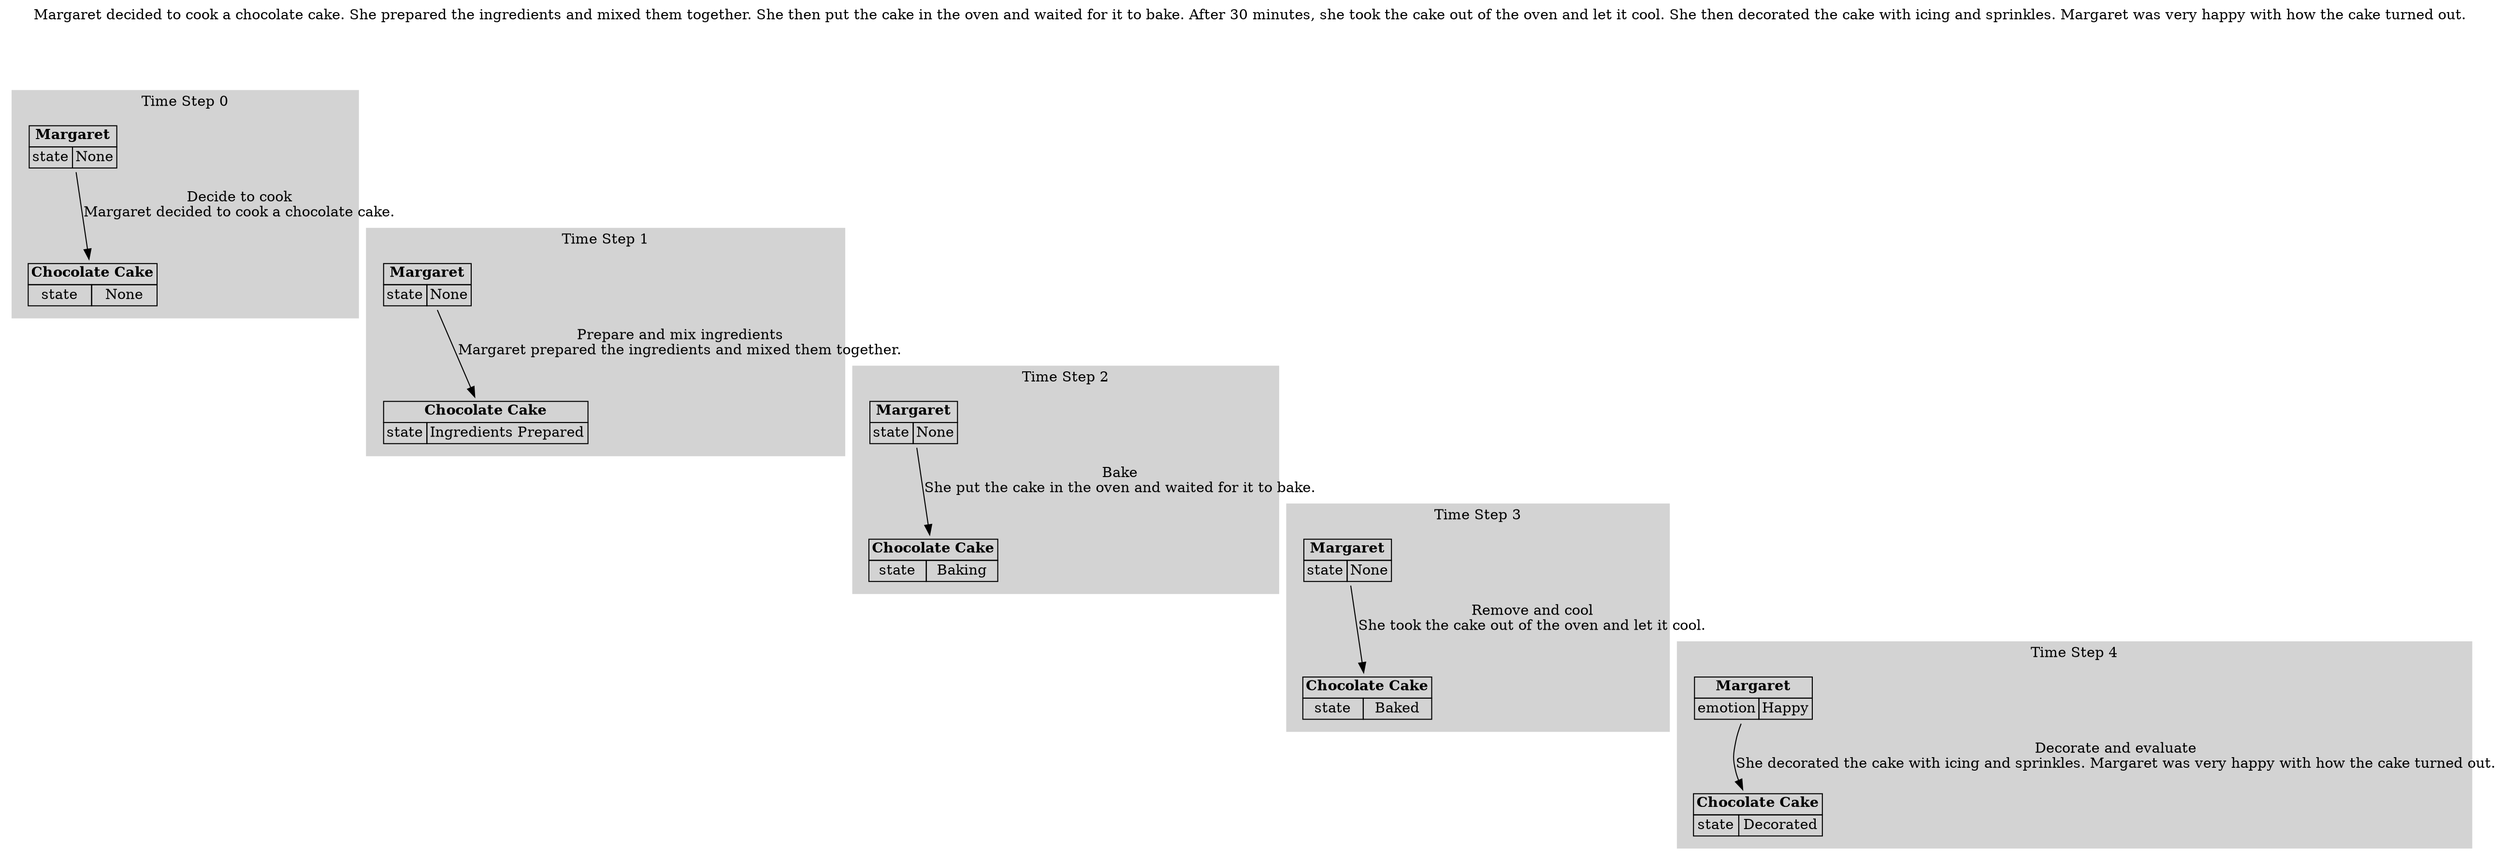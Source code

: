 // State Action Graph
digraph {
	node [shape=plaintext]
	rankdir=TB
	start [style=invisible]
	subgraph cluster_1 {
		label="Time Step 0"
		color=lightgrey style=filled
		invisible_1 [style=invisible]
		entity_1_1 [label=<<table border='0' cellborder='1' cellspacing='0'><tr><td colspan='2'><b>Margaret</b></td></tr><tr><td>state</td><td>None</td></tr></table>>]
		entity_2_1 [label=<<table border='0' cellborder='1' cellspacing='0'><tr><td colspan='2'><b>Chocolate Cake</b></td></tr><tr><td>state</td><td>None</td></tr></table>>]
		entity_1_1 -> entity_2_1 [label="Decide to cook
Margaret decided to cook a chocolate cake."]
	}
	invisible_1 -> invisible_2 [style=invis]
	subgraph cluster_2 {
		label="Time Step 1"
		color=lightgrey style=filled
		invisible_2 [style=invisible]
		entity_1_2 [label=<<table border='0' cellborder='1' cellspacing='0'><tr><td colspan='2'><b>Margaret</b></td></tr><tr><td>state</td><td>None</td></tr></table>>]
		entity_2_2 [label=<<table border='0' cellborder='1' cellspacing='0'><tr><td colspan='2'><b>Chocolate Cake</b></td></tr><tr><td>state</td><td>Ingredients Prepared</td></tr></table>>]
		entity_1_2 -> entity_2_2 [label="Prepare and mix ingredients
Margaret prepared the ingredients and mixed them together."]
	}
	invisible_2 -> invisible_3 [style=invis]
	subgraph cluster_3 {
		label="Time Step 2"
		color=lightgrey style=filled
		invisible_3 [style=invisible]
		entity_1_3 [label=<<table border='0' cellborder='1' cellspacing='0'><tr><td colspan='2'><b>Margaret</b></td></tr><tr><td>state</td><td>None</td></tr></table>>]
		entity_2_3 [label=<<table border='0' cellborder='1' cellspacing='0'><tr><td colspan='2'><b>Chocolate Cake</b></td></tr><tr><td>state</td><td>Baking</td></tr></table>>]
		entity_1_3 -> entity_2_3 [label="Bake
She put the cake in the oven and waited for it to bake."]
	}
	invisible_3 -> invisible_4 [style=invis]
	subgraph cluster_4 {
		label="Time Step 3"
		color=lightgrey style=filled
		invisible_4 [style=invisible]
		entity_1_4 [label=<<table border='0' cellborder='1' cellspacing='0'><tr><td colspan='2'><b>Margaret</b></td></tr><tr><td>state</td><td>None</td></tr></table>>]
		entity_2_4 [label=<<table border='0' cellborder='1' cellspacing='0'><tr><td colspan='2'><b>Chocolate Cake</b></td></tr><tr><td>state</td><td>Baked</td></tr></table>>]
		entity_1_4 -> entity_2_4 [label="Remove and cool
She took the cake out of the oven and let it cool."]
	}
	invisible_4 -> invisible_5 [style=invis]
	subgraph cluster_5 {
		label="Time Step 4"
		color=lightgrey style=filled
		invisible_5 [style=invisible]
		entity_1_5 [label=<<table border='0' cellborder='1' cellspacing='0'><tr><td colspan='2'><b>Margaret</b></td></tr><tr><td>emotion</td><td>Happy</td></tr></table>>]
		entity_2_5 [label=<<table border='0' cellborder='1' cellspacing='0'><tr><td colspan='2'><b>Chocolate Cake</b></td></tr><tr><td>state</td><td>Decorated</td></tr></table>>]
		entity_1_5 -> entity_2_5 [label="Decorate and evaluate
She decorated the cake with icing and sprinkles. Margaret was very happy with how the cake turned out."]
	}
	start -> invisible_1 [style=invis]
	label="Margaret decided to cook a chocolate cake. She prepared the ingredients and mixed them together. She then put the cake in the oven and waited for it to bake. After 30 minutes, she took the cake out of the oven and let it cool. She then decorated the cake with icing and sprinkles. Margaret was very happy with how the cake turned out." labelloc=t
}

